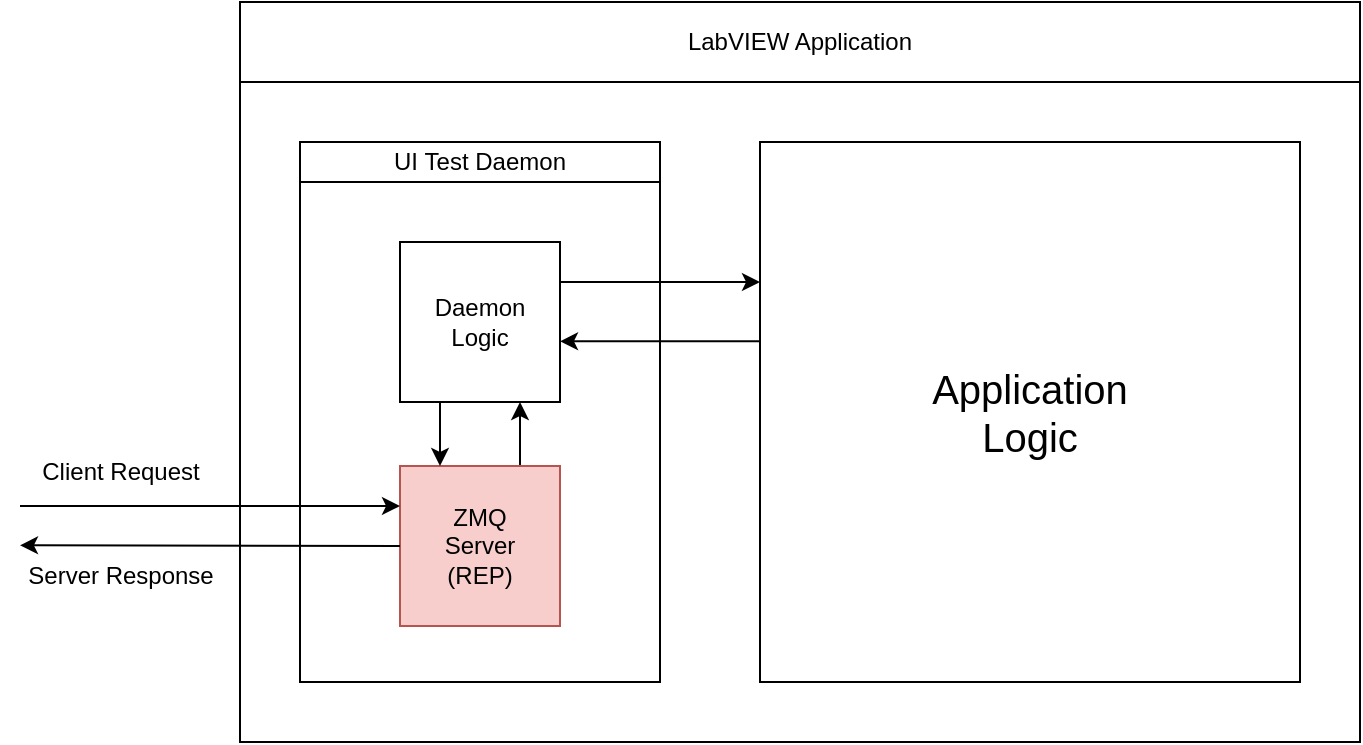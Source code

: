 <mxfile version="23.1.6" type="device">
  <diagram name="Page-1" id="RCPhZkCEnvMFQmZfmygf">
    <mxGraphModel dx="1430" dy="781" grid="1" gridSize="10" guides="1" tooltips="1" connect="1" arrows="1" fold="1" page="1" pageScale="1" pageWidth="827" pageHeight="1169" background="#ffffff" math="0" shadow="0">
      <root>
        <mxCell id="0" />
        <mxCell id="1" parent="0" />
        <mxCell id="MQpZrQVpcTxIOg1yM8cY-1" value="" style="whiteSpace=wrap;html=1;" vertex="1" parent="1">
          <mxGeometry x="160" y="400" width="560" height="360" as="geometry" />
        </mxCell>
        <mxCell id="MQpZrQVpcTxIOg1yM8cY-3" value="LabVIEW Application" style="whiteSpace=wrap;html=1;" vertex="1" parent="1">
          <mxGeometry x="160" y="390" width="560" height="40" as="geometry" />
        </mxCell>
        <mxCell id="MQpZrQVpcTxIOg1yM8cY-6" value="&lt;font style=&quot;font-size: 20px;&quot;&gt;Application&lt;br&gt;Logic&lt;/font&gt;" style="whiteSpace=wrap;html=1;aspect=fixed;" vertex="1" parent="1">
          <mxGeometry x="420" y="460" width="270" height="270" as="geometry" />
        </mxCell>
        <mxCell id="MQpZrQVpcTxIOg1yM8cY-8" value="Client Request" style="text;html=1;align=center;verticalAlign=middle;resizable=0;points=[];autosize=1;strokeColor=none;fillColor=none;" vertex="1" parent="1">
          <mxGeometry x="50" y="610" width="100" height="30" as="geometry" />
        </mxCell>
        <mxCell id="MQpZrQVpcTxIOg1yM8cY-10" value="Server Response" style="text;html=1;align=center;verticalAlign=middle;resizable=0;points=[];autosize=1;strokeColor=none;fillColor=none;" vertex="1" parent="1">
          <mxGeometry x="40" y="662" width="120" height="30" as="geometry" />
        </mxCell>
        <mxCell id="MQpZrQVpcTxIOg1yM8cY-14" value="" style="rounded=0;whiteSpace=wrap;html=1;" vertex="1" parent="1">
          <mxGeometry x="190" y="460" width="180" height="270" as="geometry" />
        </mxCell>
        <mxCell id="MQpZrQVpcTxIOg1yM8cY-5" value="UI&amp;nbsp;Test&amp;nbsp;Daemon" style="whiteSpace=wrap;html=1;" vertex="1" parent="1">
          <mxGeometry x="190" y="460" width="180" height="20" as="geometry" />
        </mxCell>
        <mxCell id="MQpZrQVpcTxIOg1yM8cY-16" style="edgeStyle=orthogonalEdgeStyle;rounded=0;orthogonalLoop=1;jettySize=auto;html=1;exitX=0.75;exitY=0;exitDx=0;exitDy=0;entryX=0.75;entryY=1;entryDx=0;entryDy=0;" edge="1" parent="1" source="MQpZrQVpcTxIOg1yM8cY-4" target="MQpZrQVpcTxIOg1yM8cY-15">
          <mxGeometry relative="1" as="geometry" />
        </mxCell>
        <mxCell id="MQpZrQVpcTxIOg1yM8cY-4" value="ZMQ&lt;br&gt;Server&lt;br&gt;(REP)" style="whiteSpace=wrap;html=1;aspect=fixed;fillColor=#f8cecc;strokeColor=#b85450;" vertex="1" parent="1">
          <mxGeometry x="240" y="622" width="80" height="80" as="geometry" />
        </mxCell>
        <mxCell id="MQpZrQVpcTxIOg1yM8cY-7" value="" style="endArrow=classic;html=1;rounded=0;entryX=0;entryY=0.25;entryDx=0;entryDy=0;" edge="1" parent="1" target="MQpZrQVpcTxIOg1yM8cY-4">
          <mxGeometry width="50" height="50" relative="1" as="geometry">
            <mxPoint x="50" y="642" as="sourcePoint" />
            <mxPoint x="170" y="642" as="targetPoint" />
          </mxGeometry>
        </mxCell>
        <mxCell id="MQpZrQVpcTxIOg1yM8cY-9" value="" style="endArrow=classic;html=1;rounded=0;entryX=0;entryY=0.25;entryDx=0;entryDy=0;exitX=0;exitY=0.5;exitDx=0;exitDy=0;" edge="1" parent="1" source="MQpZrQVpcTxIOg1yM8cY-4">
          <mxGeometry width="50" height="50" relative="1" as="geometry">
            <mxPoint x="190" y="661.66" as="sourcePoint" />
            <mxPoint x="50" y="661.66" as="targetPoint" />
          </mxGeometry>
        </mxCell>
        <mxCell id="MQpZrQVpcTxIOg1yM8cY-17" style="edgeStyle=orthogonalEdgeStyle;rounded=0;orthogonalLoop=1;jettySize=auto;html=1;exitX=0.25;exitY=1;exitDx=0;exitDy=0;entryX=0.25;entryY=0;entryDx=0;entryDy=0;" edge="1" parent="1" source="MQpZrQVpcTxIOg1yM8cY-15" target="MQpZrQVpcTxIOg1yM8cY-4">
          <mxGeometry relative="1" as="geometry" />
        </mxCell>
        <mxCell id="MQpZrQVpcTxIOg1yM8cY-15" value="Daemon&lt;br&gt;Logic" style="whiteSpace=wrap;html=1;aspect=fixed;" vertex="1" parent="1">
          <mxGeometry x="240" y="510" width="80" height="80" as="geometry" />
        </mxCell>
        <mxCell id="MQpZrQVpcTxIOg1yM8cY-19" value="" style="endArrow=classic;html=1;rounded=0;" edge="1" parent="1">
          <mxGeometry width="50" height="50" relative="1" as="geometry">
            <mxPoint x="320" y="530" as="sourcePoint" />
            <mxPoint x="420" y="530" as="targetPoint" />
          </mxGeometry>
        </mxCell>
        <mxCell id="MQpZrQVpcTxIOg1yM8cY-20" value="" style="endArrow=classic;html=1;rounded=0;" edge="1" parent="1">
          <mxGeometry width="50" height="50" relative="1" as="geometry">
            <mxPoint x="420" y="559.66" as="sourcePoint" />
            <mxPoint x="320" y="559.66" as="targetPoint" />
          </mxGeometry>
        </mxCell>
      </root>
    </mxGraphModel>
  </diagram>
</mxfile>
